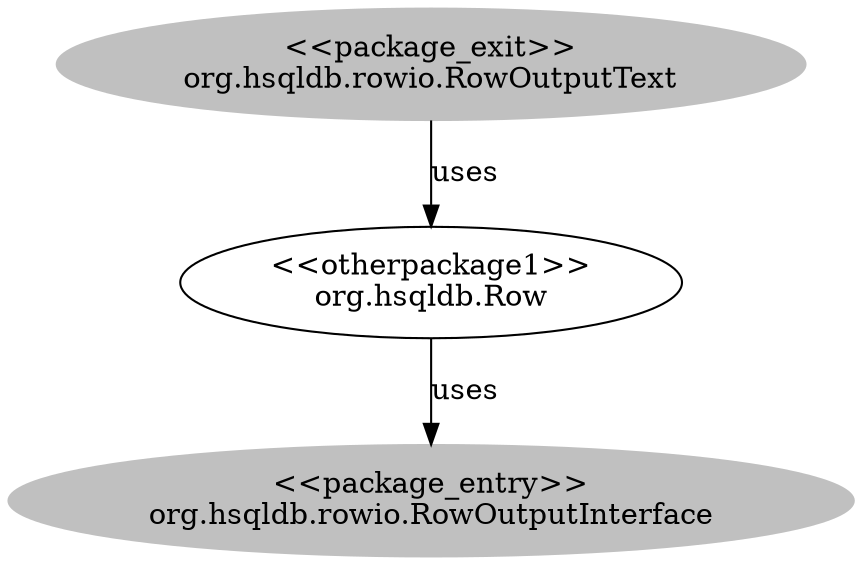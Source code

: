 digraph cd {
	org_hsqldb_rowio_RowOutputText [label="<<package_exit>>
org.hsqldb.rowio.RowOutputText",style=filled,color="grey"];
	org_hsqldb_rowio_RowOutputInterface [label="<<package_entry>>
org.hsqldb.rowio.RowOutputInterface",style=filled,color="grey"];
	org_hsqldb_Row [label="<<otherpackage1>>
org.hsqldb.Row"];
	org_hsqldb_rowio_RowOutputText -> org_hsqldb_Row [label=uses];
	org_hsqldb_Row -> org_hsqldb_rowio_RowOutputInterface [label=uses];
}
